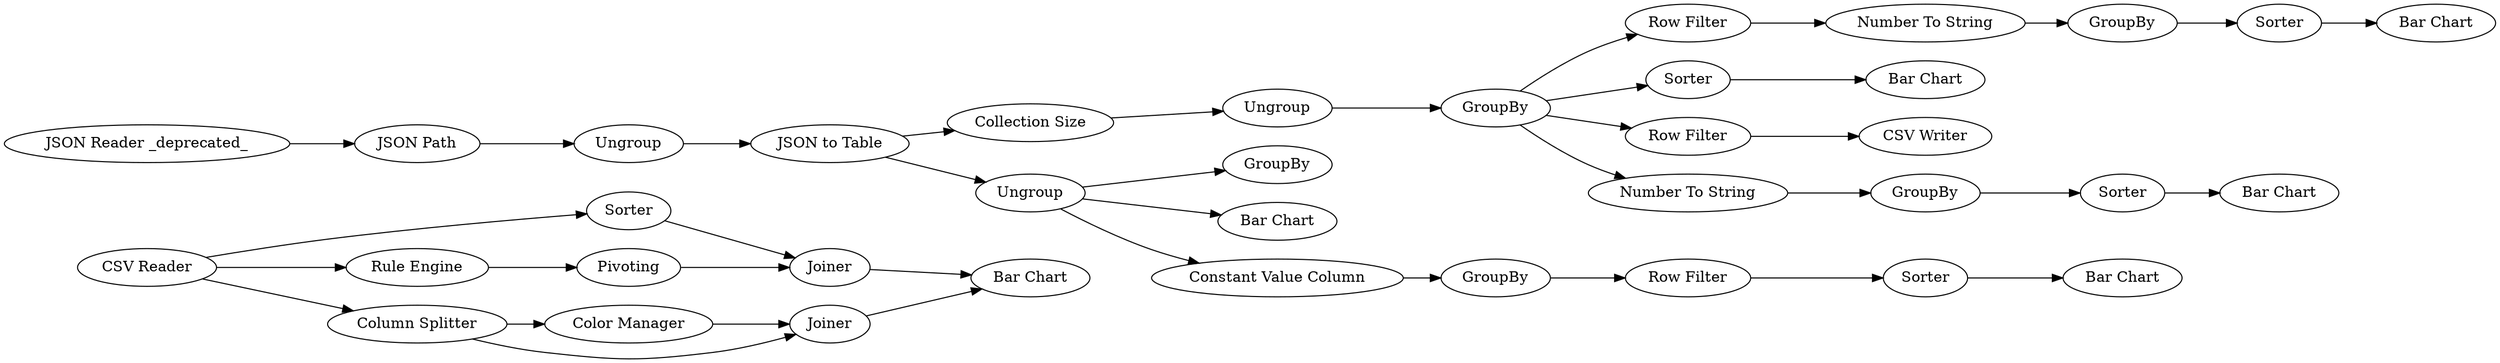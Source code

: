 digraph {
	"5075672336533092308_41" [label=Joiner]
	"5419254374141717638_14" [label="Collection Size"]
	"-1403879865626624656_11" [label="Row Filter"]
	"-1403879865626624656_4" [label="JSON to Table"]
	"-1403879865626624656_49" [label="Bar Chart"]
	"-1403879865626624656_13" [label=GroupBy]
	"-1403879865626624656_25" [label="Row Filter"]
	"-1403879865626624656_10" [label="Bar Chart"]
	"-1403879865626624656_5" [label="Bar Chart"]
	"5075672336533092308_34" [label=Sorter]
	"5075672336533092308_46" [label="Column Splitter"]
	"-1403879865626624656_1" [label="JSON Reader _deprecated_"]
	"5419254374141717638_16" [label=GroupBy]
	"-1403879865626624656_3" [label=Ungroup]
	"5075672336533092308_26" [label="Bar Chart"]
	"5075672336533092308_45" [label=Joiner]
	"-1403879865626624656_50" [label=Sorter]
	"-1403879865626624656_35" [label="CSV Writer"]
	"-1403879865626624656_55" [label=Sorter]
	"-1403879865626624656_20" [label="Row Filter"]
	"5075672336533092308_36" [label="Rule Engine"]
	"-1403879865626624656_21" [label=GroupBy]
	"-1403879865626624656_23" [label=Sorter]
	"-1403879865626624656_12" [label=Sorter]
	"-1403879865626624656_8" [label="Constant Value Column"]
	"-1403879865626624656_2" [label="JSON Path"]
	"5075672336533092308_30" [label="CSV Reader"]
	"5075672336533092308_47" [label="Color Manager"]
	"-1403879865626624656_54" [label=GroupBy]
	"5419254374141717638_15" [label=Ungroup]
	"-1403879865626624656_24" [label="Number To String"]
	"-1403879865626624656_7" [label=GroupBy]
	"-1403879865626624656_22" [label="Bar Chart"]
	"-1403879865626624656_53" [label="Number To String"]
	"-1403879865626624656_52" [label="Bar Chart"]
	"5075672336533092308_37" [label=Pivoting]
	"-1403879865626624656_6" [label=Ungroup]
	"5075672336533092308_30" -> "5075672336533092308_36"
	"5075672336533092308_30" -> "5075672336533092308_46"
	"-1403879865626624656_8" -> "-1403879865626624656_7"
	"5075672336533092308_37" -> "5075672336533092308_45"
	"-1403879865626624656_23" -> "-1403879865626624656_22"
	"5419254374141717638_16" -> "-1403879865626624656_20"
	"5075672336533092308_36" -> "5075672336533092308_37"
	"-1403879865626624656_21" -> "-1403879865626624656_23"
	"-1403879865626624656_6" -> "-1403879865626624656_5"
	"5419254374141717638_15" -> "5419254374141717638_16"
	"-1403879865626624656_20" -> "-1403879865626624656_35"
	"-1403879865626624656_6" -> "-1403879865626624656_13"
	"5075672336533092308_41" -> "5075672336533092308_26"
	"5419254374141717638_16" -> "-1403879865626624656_25"
	"-1403879865626624656_4" -> "-1403879865626624656_6"
	"5075672336533092308_46" -> "5075672336533092308_41"
	"-1403879865626624656_1" -> "-1403879865626624656_2"
	"-1403879865626624656_6" -> "-1403879865626624656_8"
	"-1403879865626624656_53" -> "-1403879865626624656_54"
	"5075672336533092308_46" -> "5075672336533092308_47"
	"-1403879865626624656_24" -> "-1403879865626624656_21"
	"5075672336533092308_45" -> "5075672336533092308_26"
	"5075672336533092308_34" -> "5075672336533092308_45"
	"5075672336533092308_30" -> "5075672336533092308_34"
	"-1403879865626624656_12" -> "-1403879865626624656_10"
	"-1403879865626624656_11" -> "-1403879865626624656_12"
	"5419254374141717638_16" -> "-1403879865626624656_24"
	"-1403879865626624656_4" -> "5419254374141717638_14"
	"-1403879865626624656_25" -> "-1403879865626624656_53"
	"5419254374141717638_16" -> "-1403879865626624656_50"
	"-1403879865626624656_7" -> "-1403879865626624656_11"
	"-1403879865626624656_3" -> "-1403879865626624656_4"
	"-1403879865626624656_55" -> "-1403879865626624656_52"
	"-1403879865626624656_2" -> "-1403879865626624656_3"
	"-1403879865626624656_50" -> "-1403879865626624656_49"
	"5075672336533092308_47" -> "5075672336533092308_41"
	"5419254374141717638_14" -> "5419254374141717638_15"
	"-1403879865626624656_54" -> "-1403879865626624656_55"
	rankdir=LR
}
